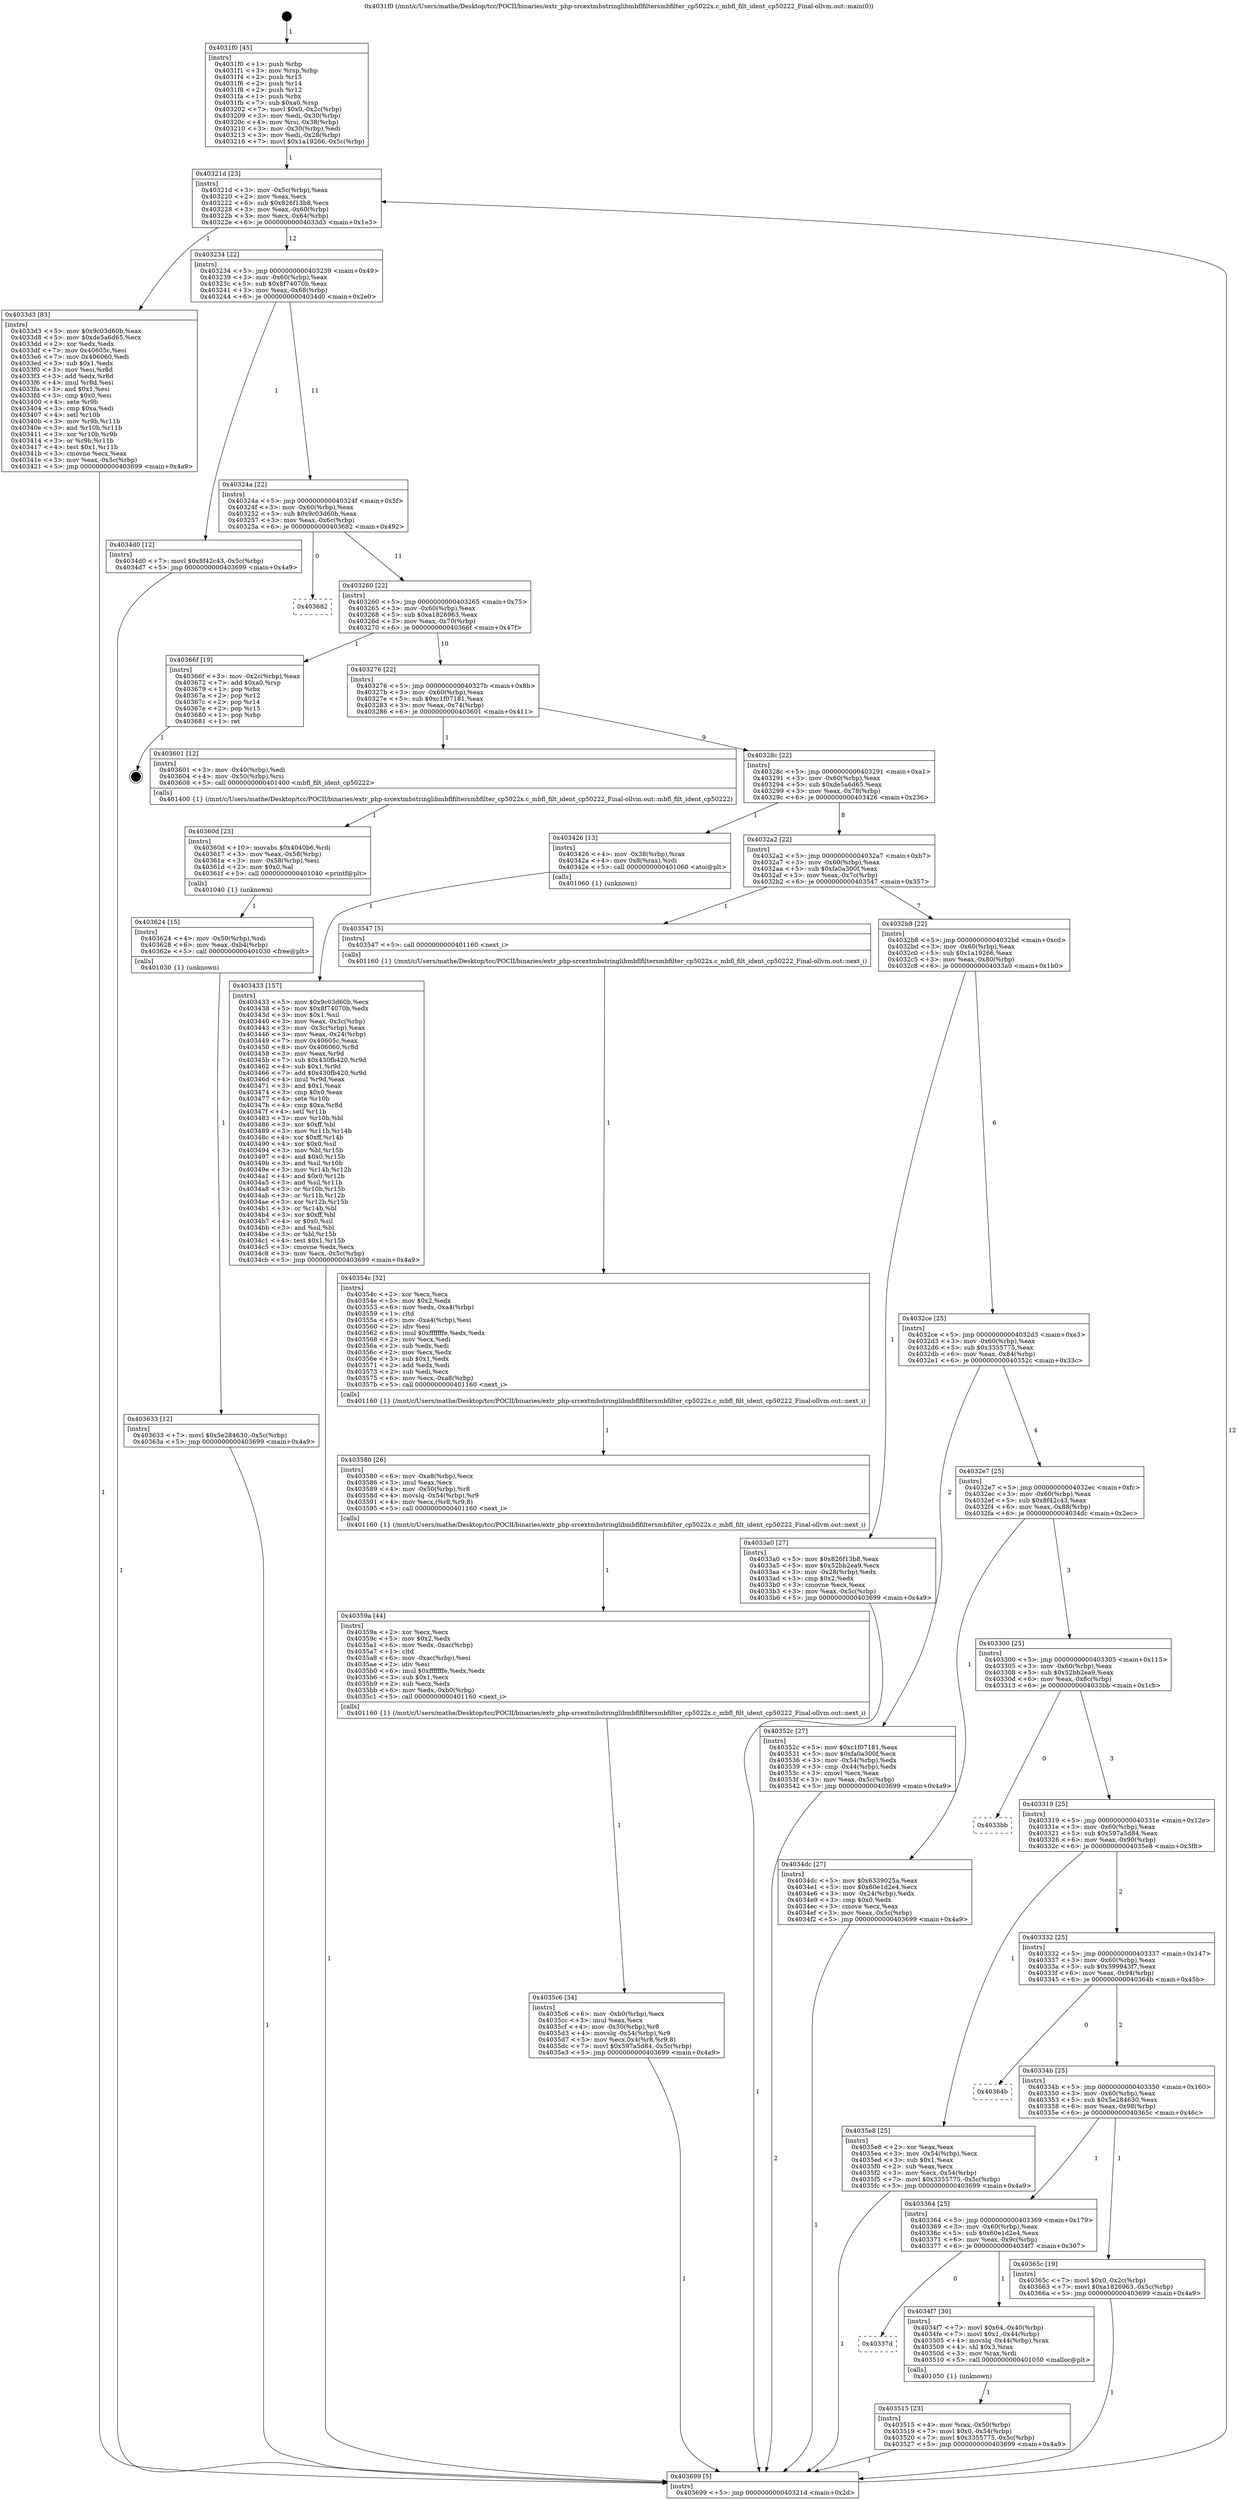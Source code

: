 digraph "0x4031f0" {
  label = "0x4031f0 (/mnt/c/Users/mathe/Desktop/tcc/POCII/binaries/extr_php-srcextmbstringlibmbflfiltersmbfilter_cp5022x.c_mbfl_filt_ident_cp50222_Final-ollvm.out::main(0))"
  labelloc = "t"
  node[shape=record]

  Entry [label="",width=0.3,height=0.3,shape=circle,fillcolor=black,style=filled]
  "0x40321d" [label="{
     0x40321d [23]\l
     | [instrs]\l
     &nbsp;&nbsp;0x40321d \<+3\>: mov -0x5c(%rbp),%eax\l
     &nbsp;&nbsp;0x403220 \<+2\>: mov %eax,%ecx\l
     &nbsp;&nbsp;0x403222 \<+6\>: sub $0x826f13b8,%ecx\l
     &nbsp;&nbsp;0x403228 \<+3\>: mov %eax,-0x60(%rbp)\l
     &nbsp;&nbsp;0x40322b \<+3\>: mov %ecx,-0x64(%rbp)\l
     &nbsp;&nbsp;0x40322e \<+6\>: je 00000000004033d3 \<main+0x1e3\>\l
  }"]
  "0x4033d3" [label="{
     0x4033d3 [83]\l
     | [instrs]\l
     &nbsp;&nbsp;0x4033d3 \<+5\>: mov $0x9c03d60b,%eax\l
     &nbsp;&nbsp;0x4033d8 \<+5\>: mov $0xde5a6d65,%ecx\l
     &nbsp;&nbsp;0x4033dd \<+2\>: xor %edx,%edx\l
     &nbsp;&nbsp;0x4033df \<+7\>: mov 0x40605c,%esi\l
     &nbsp;&nbsp;0x4033e6 \<+7\>: mov 0x406060,%edi\l
     &nbsp;&nbsp;0x4033ed \<+3\>: sub $0x1,%edx\l
     &nbsp;&nbsp;0x4033f0 \<+3\>: mov %esi,%r8d\l
     &nbsp;&nbsp;0x4033f3 \<+3\>: add %edx,%r8d\l
     &nbsp;&nbsp;0x4033f6 \<+4\>: imul %r8d,%esi\l
     &nbsp;&nbsp;0x4033fa \<+3\>: and $0x1,%esi\l
     &nbsp;&nbsp;0x4033fd \<+3\>: cmp $0x0,%esi\l
     &nbsp;&nbsp;0x403400 \<+4\>: sete %r9b\l
     &nbsp;&nbsp;0x403404 \<+3\>: cmp $0xa,%edi\l
     &nbsp;&nbsp;0x403407 \<+4\>: setl %r10b\l
     &nbsp;&nbsp;0x40340b \<+3\>: mov %r9b,%r11b\l
     &nbsp;&nbsp;0x40340e \<+3\>: and %r10b,%r11b\l
     &nbsp;&nbsp;0x403411 \<+3\>: xor %r10b,%r9b\l
     &nbsp;&nbsp;0x403414 \<+3\>: or %r9b,%r11b\l
     &nbsp;&nbsp;0x403417 \<+4\>: test $0x1,%r11b\l
     &nbsp;&nbsp;0x40341b \<+3\>: cmovne %ecx,%eax\l
     &nbsp;&nbsp;0x40341e \<+3\>: mov %eax,-0x5c(%rbp)\l
     &nbsp;&nbsp;0x403421 \<+5\>: jmp 0000000000403699 \<main+0x4a9\>\l
  }"]
  "0x403234" [label="{
     0x403234 [22]\l
     | [instrs]\l
     &nbsp;&nbsp;0x403234 \<+5\>: jmp 0000000000403239 \<main+0x49\>\l
     &nbsp;&nbsp;0x403239 \<+3\>: mov -0x60(%rbp),%eax\l
     &nbsp;&nbsp;0x40323c \<+5\>: sub $0x8f74070b,%eax\l
     &nbsp;&nbsp;0x403241 \<+3\>: mov %eax,-0x68(%rbp)\l
     &nbsp;&nbsp;0x403244 \<+6\>: je 00000000004034d0 \<main+0x2e0\>\l
  }"]
  Exit [label="",width=0.3,height=0.3,shape=circle,fillcolor=black,style=filled,peripheries=2]
  "0x4034d0" [label="{
     0x4034d0 [12]\l
     | [instrs]\l
     &nbsp;&nbsp;0x4034d0 \<+7\>: movl $0x8f42c43,-0x5c(%rbp)\l
     &nbsp;&nbsp;0x4034d7 \<+5\>: jmp 0000000000403699 \<main+0x4a9\>\l
  }"]
  "0x40324a" [label="{
     0x40324a [22]\l
     | [instrs]\l
     &nbsp;&nbsp;0x40324a \<+5\>: jmp 000000000040324f \<main+0x5f\>\l
     &nbsp;&nbsp;0x40324f \<+3\>: mov -0x60(%rbp),%eax\l
     &nbsp;&nbsp;0x403252 \<+5\>: sub $0x9c03d60b,%eax\l
     &nbsp;&nbsp;0x403257 \<+3\>: mov %eax,-0x6c(%rbp)\l
     &nbsp;&nbsp;0x40325a \<+6\>: je 0000000000403682 \<main+0x492\>\l
  }"]
  "0x403633" [label="{
     0x403633 [12]\l
     | [instrs]\l
     &nbsp;&nbsp;0x403633 \<+7\>: movl $0x5e284630,-0x5c(%rbp)\l
     &nbsp;&nbsp;0x40363a \<+5\>: jmp 0000000000403699 \<main+0x4a9\>\l
  }"]
  "0x403682" [label="{
     0x403682\l
  }", style=dashed]
  "0x403260" [label="{
     0x403260 [22]\l
     | [instrs]\l
     &nbsp;&nbsp;0x403260 \<+5\>: jmp 0000000000403265 \<main+0x75\>\l
     &nbsp;&nbsp;0x403265 \<+3\>: mov -0x60(%rbp),%eax\l
     &nbsp;&nbsp;0x403268 \<+5\>: sub $0xa1826963,%eax\l
     &nbsp;&nbsp;0x40326d \<+3\>: mov %eax,-0x70(%rbp)\l
     &nbsp;&nbsp;0x403270 \<+6\>: je 000000000040366f \<main+0x47f\>\l
  }"]
  "0x403624" [label="{
     0x403624 [15]\l
     | [instrs]\l
     &nbsp;&nbsp;0x403624 \<+4\>: mov -0x50(%rbp),%rdi\l
     &nbsp;&nbsp;0x403628 \<+6\>: mov %eax,-0xb4(%rbp)\l
     &nbsp;&nbsp;0x40362e \<+5\>: call 0000000000401030 \<free@plt\>\l
     | [calls]\l
     &nbsp;&nbsp;0x401030 \{1\} (unknown)\l
  }"]
  "0x40366f" [label="{
     0x40366f [19]\l
     | [instrs]\l
     &nbsp;&nbsp;0x40366f \<+3\>: mov -0x2c(%rbp),%eax\l
     &nbsp;&nbsp;0x403672 \<+7\>: add $0xa0,%rsp\l
     &nbsp;&nbsp;0x403679 \<+1\>: pop %rbx\l
     &nbsp;&nbsp;0x40367a \<+2\>: pop %r12\l
     &nbsp;&nbsp;0x40367c \<+2\>: pop %r14\l
     &nbsp;&nbsp;0x40367e \<+2\>: pop %r15\l
     &nbsp;&nbsp;0x403680 \<+1\>: pop %rbp\l
     &nbsp;&nbsp;0x403681 \<+1\>: ret\l
  }"]
  "0x403276" [label="{
     0x403276 [22]\l
     | [instrs]\l
     &nbsp;&nbsp;0x403276 \<+5\>: jmp 000000000040327b \<main+0x8b\>\l
     &nbsp;&nbsp;0x40327b \<+3\>: mov -0x60(%rbp),%eax\l
     &nbsp;&nbsp;0x40327e \<+5\>: sub $0xc1f07181,%eax\l
     &nbsp;&nbsp;0x403283 \<+3\>: mov %eax,-0x74(%rbp)\l
     &nbsp;&nbsp;0x403286 \<+6\>: je 0000000000403601 \<main+0x411\>\l
  }"]
  "0x40360d" [label="{
     0x40360d [23]\l
     | [instrs]\l
     &nbsp;&nbsp;0x40360d \<+10\>: movabs $0x4040b6,%rdi\l
     &nbsp;&nbsp;0x403617 \<+3\>: mov %eax,-0x58(%rbp)\l
     &nbsp;&nbsp;0x40361a \<+3\>: mov -0x58(%rbp),%esi\l
     &nbsp;&nbsp;0x40361d \<+2\>: mov $0x0,%al\l
     &nbsp;&nbsp;0x40361f \<+5\>: call 0000000000401040 \<printf@plt\>\l
     | [calls]\l
     &nbsp;&nbsp;0x401040 \{1\} (unknown)\l
  }"]
  "0x403601" [label="{
     0x403601 [12]\l
     | [instrs]\l
     &nbsp;&nbsp;0x403601 \<+3\>: mov -0x40(%rbp),%edi\l
     &nbsp;&nbsp;0x403604 \<+4\>: mov -0x50(%rbp),%rsi\l
     &nbsp;&nbsp;0x403608 \<+5\>: call 0000000000401400 \<mbfl_filt_ident_cp50222\>\l
     | [calls]\l
     &nbsp;&nbsp;0x401400 \{1\} (/mnt/c/Users/mathe/Desktop/tcc/POCII/binaries/extr_php-srcextmbstringlibmbflfiltersmbfilter_cp5022x.c_mbfl_filt_ident_cp50222_Final-ollvm.out::mbfl_filt_ident_cp50222)\l
  }"]
  "0x40328c" [label="{
     0x40328c [22]\l
     | [instrs]\l
     &nbsp;&nbsp;0x40328c \<+5\>: jmp 0000000000403291 \<main+0xa1\>\l
     &nbsp;&nbsp;0x403291 \<+3\>: mov -0x60(%rbp),%eax\l
     &nbsp;&nbsp;0x403294 \<+5\>: sub $0xde5a6d65,%eax\l
     &nbsp;&nbsp;0x403299 \<+3\>: mov %eax,-0x78(%rbp)\l
     &nbsp;&nbsp;0x40329c \<+6\>: je 0000000000403426 \<main+0x236\>\l
  }"]
  "0x4035c6" [label="{
     0x4035c6 [34]\l
     | [instrs]\l
     &nbsp;&nbsp;0x4035c6 \<+6\>: mov -0xb0(%rbp),%ecx\l
     &nbsp;&nbsp;0x4035cc \<+3\>: imul %eax,%ecx\l
     &nbsp;&nbsp;0x4035cf \<+4\>: mov -0x50(%rbp),%r8\l
     &nbsp;&nbsp;0x4035d3 \<+4\>: movslq -0x54(%rbp),%r9\l
     &nbsp;&nbsp;0x4035d7 \<+5\>: mov %ecx,0x4(%r8,%r9,8)\l
     &nbsp;&nbsp;0x4035dc \<+7\>: movl $0x597a5d84,-0x5c(%rbp)\l
     &nbsp;&nbsp;0x4035e3 \<+5\>: jmp 0000000000403699 \<main+0x4a9\>\l
  }"]
  "0x403426" [label="{
     0x403426 [13]\l
     | [instrs]\l
     &nbsp;&nbsp;0x403426 \<+4\>: mov -0x38(%rbp),%rax\l
     &nbsp;&nbsp;0x40342a \<+4\>: mov 0x8(%rax),%rdi\l
     &nbsp;&nbsp;0x40342e \<+5\>: call 0000000000401060 \<atoi@plt\>\l
     | [calls]\l
     &nbsp;&nbsp;0x401060 \{1\} (unknown)\l
  }"]
  "0x4032a2" [label="{
     0x4032a2 [22]\l
     | [instrs]\l
     &nbsp;&nbsp;0x4032a2 \<+5\>: jmp 00000000004032a7 \<main+0xb7\>\l
     &nbsp;&nbsp;0x4032a7 \<+3\>: mov -0x60(%rbp),%eax\l
     &nbsp;&nbsp;0x4032aa \<+5\>: sub $0xfa0a300f,%eax\l
     &nbsp;&nbsp;0x4032af \<+3\>: mov %eax,-0x7c(%rbp)\l
     &nbsp;&nbsp;0x4032b2 \<+6\>: je 0000000000403547 \<main+0x357\>\l
  }"]
  "0x40359a" [label="{
     0x40359a [44]\l
     | [instrs]\l
     &nbsp;&nbsp;0x40359a \<+2\>: xor %ecx,%ecx\l
     &nbsp;&nbsp;0x40359c \<+5\>: mov $0x2,%edx\l
     &nbsp;&nbsp;0x4035a1 \<+6\>: mov %edx,-0xac(%rbp)\l
     &nbsp;&nbsp;0x4035a7 \<+1\>: cltd\l
     &nbsp;&nbsp;0x4035a8 \<+6\>: mov -0xac(%rbp),%esi\l
     &nbsp;&nbsp;0x4035ae \<+2\>: idiv %esi\l
     &nbsp;&nbsp;0x4035b0 \<+6\>: imul $0xfffffffe,%edx,%edx\l
     &nbsp;&nbsp;0x4035b6 \<+3\>: sub $0x1,%ecx\l
     &nbsp;&nbsp;0x4035b9 \<+2\>: sub %ecx,%edx\l
     &nbsp;&nbsp;0x4035bb \<+6\>: mov %edx,-0xb0(%rbp)\l
     &nbsp;&nbsp;0x4035c1 \<+5\>: call 0000000000401160 \<next_i\>\l
     | [calls]\l
     &nbsp;&nbsp;0x401160 \{1\} (/mnt/c/Users/mathe/Desktop/tcc/POCII/binaries/extr_php-srcextmbstringlibmbflfiltersmbfilter_cp5022x.c_mbfl_filt_ident_cp50222_Final-ollvm.out::next_i)\l
  }"]
  "0x403547" [label="{
     0x403547 [5]\l
     | [instrs]\l
     &nbsp;&nbsp;0x403547 \<+5\>: call 0000000000401160 \<next_i\>\l
     | [calls]\l
     &nbsp;&nbsp;0x401160 \{1\} (/mnt/c/Users/mathe/Desktop/tcc/POCII/binaries/extr_php-srcextmbstringlibmbflfiltersmbfilter_cp5022x.c_mbfl_filt_ident_cp50222_Final-ollvm.out::next_i)\l
  }"]
  "0x4032b8" [label="{
     0x4032b8 [22]\l
     | [instrs]\l
     &nbsp;&nbsp;0x4032b8 \<+5\>: jmp 00000000004032bd \<main+0xcd\>\l
     &nbsp;&nbsp;0x4032bd \<+3\>: mov -0x60(%rbp),%eax\l
     &nbsp;&nbsp;0x4032c0 \<+5\>: sub $0x1a19266,%eax\l
     &nbsp;&nbsp;0x4032c5 \<+3\>: mov %eax,-0x80(%rbp)\l
     &nbsp;&nbsp;0x4032c8 \<+6\>: je 00000000004033a0 \<main+0x1b0\>\l
  }"]
  "0x403580" [label="{
     0x403580 [26]\l
     | [instrs]\l
     &nbsp;&nbsp;0x403580 \<+6\>: mov -0xa8(%rbp),%ecx\l
     &nbsp;&nbsp;0x403586 \<+3\>: imul %eax,%ecx\l
     &nbsp;&nbsp;0x403589 \<+4\>: mov -0x50(%rbp),%r8\l
     &nbsp;&nbsp;0x40358d \<+4\>: movslq -0x54(%rbp),%r9\l
     &nbsp;&nbsp;0x403591 \<+4\>: mov %ecx,(%r8,%r9,8)\l
     &nbsp;&nbsp;0x403595 \<+5\>: call 0000000000401160 \<next_i\>\l
     | [calls]\l
     &nbsp;&nbsp;0x401160 \{1\} (/mnt/c/Users/mathe/Desktop/tcc/POCII/binaries/extr_php-srcextmbstringlibmbflfiltersmbfilter_cp5022x.c_mbfl_filt_ident_cp50222_Final-ollvm.out::next_i)\l
  }"]
  "0x4033a0" [label="{
     0x4033a0 [27]\l
     | [instrs]\l
     &nbsp;&nbsp;0x4033a0 \<+5\>: mov $0x826f13b8,%eax\l
     &nbsp;&nbsp;0x4033a5 \<+5\>: mov $0x52bb2ea9,%ecx\l
     &nbsp;&nbsp;0x4033aa \<+3\>: mov -0x28(%rbp),%edx\l
     &nbsp;&nbsp;0x4033ad \<+3\>: cmp $0x2,%edx\l
     &nbsp;&nbsp;0x4033b0 \<+3\>: cmovne %ecx,%eax\l
     &nbsp;&nbsp;0x4033b3 \<+3\>: mov %eax,-0x5c(%rbp)\l
     &nbsp;&nbsp;0x4033b6 \<+5\>: jmp 0000000000403699 \<main+0x4a9\>\l
  }"]
  "0x4032ce" [label="{
     0x4032ce [25]\l
     | [instrs]\l
     &nbsp;&nbsp;0x4032ce \<+5\>: jmp 00000000004032d3 \<main+0xe3\>\l
     &nbsp;&nbsp;0x4032d3 \<+3\>: mov -0x60(%rbp),%eax\l
     &nbsp;&nbsp;0x4032d6 \<+5\>: sub $0x3355775,%eax\l
     &nbsp;&nbsp;0x4032db \<+6\>: mov %eax,-0x84(%rbp)\l
     &nbsp;&nbsp;0x4032e1 \<+6\>: je 000000000040352c \<main+0x33c\>\l
  }"]
  "0x403699" [label="{
     0x403699 [5]\l
     | [instrs]\l
     &nbsp;&nbsp;0x403699 \<+5\>: jmp 000000000040321d \<main+0x2d\>\l
  }"]
  "0x4031f0" [label="{
     0x4031f0 [45]\l
     | [instrs]\l
     &nbsp;&nbsp;0x4031f0 \<+1\>: push %rbp\l
     &nbsp;&nbsp;0x4031f1 \<+3\>: mov %rsp,%rbp\l
     &nbsp;&nbsp;0x4031f4 \<+2\>: push %r15\l
     &nbsp;&nbsp;0x4031f6 \<+2\>: push %r14\l
     &nbsp;&nbsp;0x4031f8 \<+2\>: push %r12\l
     &nbsp;&nbsp;0x4031fa \<+1\>: push %rbx\l
     &nbsp;&nbsp;0x4031fb \<+7\>: sub $0xa0,%rsp\l
     &nbsp;&nbsp;0x403202 \<+7\>: movl $0x0,-0x2c(%rbp)\l
     &nbsp;&nbsp;0x403209 \<+3\>: mov %edi,-0x30(%rbp)\l
     &nbsp;&nbsp;0x40320c \<+4\>: mov %rsi,-0x38(%rbp)\l
     &nbsp;&nbsp;0x403210 \<+3\>: mov -0x30(%rbp),%edi\l
     &nbsp;&nbsp;0x403213 \<+3\>: mov %edi,-0x28(%rbp)\l
     &nbsp;&nbsp;0x403216 \<+7\>: movl $0x1a19266,-0x5c(%rbp)\l
  }"]
  "0x403433" [label="{
     0x403433 [157]\l
     | [instrs]\l
     &nbsp;&nbsp;0x403433 \<+5\>: mov $0x9c03d60b,%ecx\l
     &nbsp;&nbsp;0x403438 \<+5\>: mov $0x8f74070b,%edx\l
     &nbsp;&nbsp;0x40343d \<+3\>: mov $0x1,%sil\l
     &nbsp;&nbsp;0x403440 \<+3\>: mov %eax,-0x3c(%rbp)\l
     &nbsp;&nbsp;0x403443 \<+3\>: mov -0x3c(%rbp),%eax\l
     &nbsp;&nbsp;0x403446 \<+3\>: mov %eax,-0x24(%rbp)\l
     &nbsp;&nbsp;0x403449 \<+7\>: mov 0x40605c,%eax\l
     &nbsp;&nbsp;0x403450 \<+8\>: mov 0x406060,%r8d\l
     &nbsp;&nbsp;0x403458 \<+3\>: mov %eax,%r9d\l
     &nbsp;&nbsp;0x40345b \<+7\>: sub $0x430fb420,%r9d\l
     &nbsp;&nbsp;0x403462 \<+4\>: sub $0x1,%r9d\l
     &nbsp;&nbsp;0x403466 \<+7\>: add $0x430fb420,%r9d\l
     &nbsp;&nbsp;0x40346d \<+4\>: imul %r9d,%eax\l
     &nbsp;&nbsp;0x403471 \<+3\>: and $0x1,%eax\l
     &nbsp;&nbsp;0x403474 \<+3\>: cmp $0x0,%eax\l
     &nbsp;&nbsp;0x403477 \<+4\>: sete %r10b\l
     &nbsp;&nbsp;0x40347b \<+4\>: cmp $0xa,%r8d\l
     &nbsp;&nbsp;0x40347f \<+4\>: setl %r11b\l
     &nbsp;&nbsp;0x403483 \<+3\>: mov %r10b,%bl\l
     &nbsp;&nbsp;0x403486 \<+3\>: xor $0xff,%bl\l
     &nbsp;&nbsp;0x403489 \<+3\>: mov %r11b,%r14b\l
     &nbsp;&nbsp;0x40348c \<+4\>: xor $0xff,%r14b\l
     &nbsp;&nbsp;0x403490 \<+4\>: xor $0x0,%sil\l
     &nbsp;&nbsp;0x403494 \<+3\>: mov %bl,%r15b\l
     &nbsp;&nbsp;0x403497 \<+4\>: and $0x0,%r15b\l
     &nbsp;&nbsp;0x40349b \<+3\>: and %sil,%r10b\l
     &nbsp;&nbsp;0x40349e \<+3\>: mov %r14b,%r12b\l
     &nbsp;&nbsp;0x4034a1 \<+4\>: and $0x0,%r12b\l
     &nbsp;&nbsp;0x4034a5 \<+3\>: and %sil,%r11b\l
     &nbsp;&nbsp;0x4034a8 \<+3\>: or %r10b,%r15b\l
     &nbsp;&nbsp;0x4034ab \<+3\>: or %r11b,%r12b\l
     &nbsp;&nbsp;0x4034ae \<+3\>: xor %r12b,%r15b\l
     &nbsp;&nbsp;0x4034b1 \<+3\>: or %r14b,%bl\l
     &nbsp;&nbsp;0x4034b4 \<+3\>: xor $0xff,%bl\l
     &nbsp;&nbsp;0x4034b7 \<+4\>: or $0x0,%sil\l
     &nbsp;&nbsp;0x4034bb \<+3\>: and %sil,%bl\l
     &nbsp;&nbsp;0x4034be \<+3\>: or %bl,%r15b\l
     &nbsp;&nbsp;0x4034c1 \<+4\>: test $0x1,%r15b\l
     &nbsp;&nbsp;0x4034c5 \<+3\>: cmovne %edx,%ecx\l
     &nbsp;&nbsp;0x4034c8 \<+3\>: mov %ecx,-0x5c(%rbp)\l
     &nbsp;&nbsp;0x4034cb \<+5\>: jmp 0000000000403699 \<main+0x4a9\>\l
  }"]
  "0x40354c" [label="{
     0x40354c [52]\l
     | [instrs]\l
     &nbsp;&nbsp;0x40354c \<+2\>: xor %ecx,%ecx\l
     &nbsp;&nbsp;0x40354e \<+5\>: mov $0x2,%edx\l
     &nbsp;&nbsp;0x403553 \<+6\>: mov %edx,-0xa4(%rbp)\l
     &nbsp;&nbsp;0x403559 \<+1\>: cltd\l
     &nbsp;&nbsp;0x40355a \<+6\>: mov -0xa4(%rbp),%esi\l
     &nbsp;&nbsp;0x403560 \<+2\>: idiv %esi\l
     &nbsp;&nbsp;0x403562 \<+6\>: imul $0xfffffffe,%edx,%edx\l
     &nbsp;&nbsp;0x403568 \<+2\>: mov %ecx,%edi\l
     &nbsp;&nbsp;0x40356a \<+2\>: sub %edx,%edi\l
     &nbsp;&nbsp;0x40356c \<+2\>: mov %ecx,%edx\l
     &nbsp;&nbsp;0x40356e \<+3\>: sub $0x1,%edx\l
     &nbsp;&nbsp;0x403571 \<+2\>: add %edx,%edi\l
     &nbsp;&nbsp;0x403573 \<+2\>: sub %edi,%ecx\l
     &nbsp;&nbsp;0x403575 \<+6\>: mov %ecx,-0xa8(%rbp)\l
     &nbsp;&nbsp;0x40357b \<+5\>: call 0000000000401160 \<next_i\>\l
     | [calls]\l
     &nbsp;&nbsp;0x401160 \{1\} (/mnt/c/Users/mathe/Desktop/tcc/POCII/binaries/extr_php-srcextmbstringlibmbflfiltersmbfilter_cp5022x.c_mbfl_filt_ident_cp50222_Final-ollvm.out::next_i)\l
  }"]
  "0x40352c" [label="{
     0x40352c [27]\l
     | [instrs]\l
     &nbsp;&nbsp;0x40352c \<+5\>: mov $0xc1f07181,%eax\l
     &nbsp;&nbsp;0x403531 \<+5\>: mov $0xfa0a300f,%ecx\l
     &nbsp;&nbsp;0x403536 \<+3\>: mov -0x54(%rbp),%edx\l
     &nbsp;&nbsp;0x403539 \<+3\>: cmp -0x44(%rbp),%edx\l
     &nbsp;&nbsp;0x40353c \<+3\>: cmovl %ecx,%eax\l
     &nbsp;&nbsp;0x40353f \<+3\>: mov %eax,-0x5c(%rbp)\l
     &nbsp;&nbsp;0x403542 \<+5\>: jmp 0000000000403699 \<main+0x4a9\>\l
  }"]
  "0x4032e7" [label="{
     0x4032e7 [25]\l
     | [instrs]\l
     &nbsp;&nbsp;0x4032e7 \<+5\>: jmp 00000000004032ec \<main+0xfc\>\l
     &nbsp;&nbsp;0x4032ec \<+3\>: mov -0x60(%rbp),%eax\l
     &nbsp;&nbsp;0x4032ef \<+5\>: sub $0x8f42c43,%eax\l
     &nbsp;&nbsp;0x4032f4 \<+6\>: mov %eax,-0x88(%rbp)\l
     &nbsp;&nbsp;0x4032fa \<+6\>: je 00000000004034dc \<main+0x2ec\>\l
  }"]
  "0x403515" [label="{
     0x403515 [23]\l
     | [instrs]\l
     &nbsp;&nbsp;0x403515 \<+4\>: mov %rax,-0x50(%rbp)\l
     &nbsp;&nbsp;0x403519 \<+7\>: movl $0x0,-0x54(%rbp)\l
     &nbsp;&nbsp;0x403520 \<+7\>: movl $0x3355775,-0x5c(%rbp)\l
     &nbsp;&nbsp;0x403527 \<+5\>: jmp 0000000000403699 \<main+0x4a9\>\l
  }"]
  "0x4034dc" [label="{
     0x4034dc [27]\l
     | [instrs]\l
     &nbsp;&nbsp;0x4034dc \<+5\>: mov $0x6339025a,%eax\l
     &nbsp;&nbsp;0x4034e1 \<+5\>: mov $0x60e1d2e4,%ecx\l
     &nbsp;&nbsp;0x4034e6 \<+3\>: mov -0x24(%rbp),%edx\l
     &nbsp;&nbsp;0x4034e9 \<+3\>: cmp $0x0,%edx\l
     &nbsp;&nbsp;0x4034ec \<+3\>: cmove %ecx,%eax\l
     &nbsp;&nbsp;0x4034ef \<+3\>: mov %eax,-0x5c(%rbp)\l
     &nbsp;&nbsp;0x4034f2 \<+5\>: jmp 0000000000403699 \<main+0x4a9\>\l
  }"]
  "0x403300" [label="{
     0x403300 [25]\l
     | [instrs]\l
     &nbsp;&nbsp;0x403300 \<+5\>: jmp 0000000000403305 \<main+0x115\>\l
     &nbsp;&nbsp;0x403305 \<+3\>: mov -0x60(%rbp),%eax\l
     &nbsp;&nbsp;0x403308 \<+5\>: sub $0x52bb2ea9,%eax\l
     &nbsp;&nbsp;0x40330d \<+6\>: mov %eax,-0x8c(%rbp)\l
     &nbsp;&nbsp;0x403313 \<+6\>: je 00000000004033bb \<main+0x1cb\>\l
  }"]
  "0x40337d" [label="{
     0x40337d\l
  }", style=dashed]
  "0x4033bb" [label="{
     0x4033bb\l
  }", style=dashed]
  "0x403319" [label="{
     0x403319 [25]\l
     | [instrs]\l
     &nbsp;&nbsp;0x403319 \<+5\>: jmp 000000000040331e \<main+0x12e\>\l
     &nbsp;&nbsp;0x40331e \<+3\>: mov -0x60(%rbp),%eax\l
     &nbsp;&nbsp;0x403321 \<+5\>: sub $0x597a5d84,%eax\l
     &nbsp;&nbsp;0x403326 \<+6\>: mov %eax,-0x90(%rbp)\l
     &nbsp;&nbsp;0x40332c \<+6\>: je 00000000004035e8 \<main+0x3f8\>\l
  }"]
  "0x4034f7" [label="{
     0x4034f7 [30]\l
     | [instrs]\l
     &nbsp;&nbsp;0x4034f7 \<+7\>: movl $0x64,-0x40(%rbp)\l
     &nbsp;&nbsp;0x4034fe \<+7\>: movl $0x1,-0x44(%rbp)\l
     &nbsp;&nbsp;0x403505 \<+4\>: movslq -0x44(%rbp),%rax\l
     &nbsp;&nbsp;0x403509 \<+4\>: shl $0x3,%rax\l
     &nbsp;&nbsp;0x40350d \<+3\>: mov %rax,%rdi\l
     &nbsp;&nbsp;0x403510 \<+5\>: call 0000000000401050 \<malloc@plt\>\l
     | [calls]\l
     &nbsp;&nbsp;0x401050 \{1\} (unknown)\l
  }"]
  "0x4035e8" [label="{
     0x4035e8 [25]\l
     | [instrs]\l
     &nbsp;&nbsp;0x4035e8 \<+2\>: xor %eax,%eax\l
     &nbsp;&nbsp;0x4035ea \<+3\>: mov -0x54(%rbp),%ecx\l
     &nbsp;&nbsp;0x4035ed \<+3\>: sub $0x1,%eax\l
     &nbsp;&nbsp;0x4035f0 \<+2\>: sub %eax,%ecx\l
     &nbsp;&nbsp;0x4035f2 \<+3\>: mov %ecx,-0x54(%rbp)\l
     &nbsp;&nbsp;0x4035f5 \<+7\>: movl $0x3355775,-0x5c(%rbp)\l
     &nbsp;&nbsp;0x4035fc \<+5\>: jmp 0000000000403699 \<main+0x4a9\>\l
  }"]
  "0x403332" [label="{
     0x403332 [25]\l
     | [instrs]\l
     &nbsp;&nbsp;0x403332 \<+5\>: jmp 0000000000403337 \<main+0x147\>\l
     &nbsp;&nbsp;0x403337 \<+3\>: mov -0x60(%rbp),%eax\l
     &nbsp;&nbsp;0x40333a \<+5\>: sub $0x599943f7,%eax\l
     &nbsp;&nbsp;0x40333f \<+6\>: mov %eax,-0x94(%rbp)\l
     &nbsp;&nbsp;0x403345 \<+6\>: je 000000000040364b \<main+0x45b\>\l
  }"]
  "0x403364" [label="{
     0x403364 [25]\l
     | [instrs]\l
     &nbsp;&nbsp;0x403364 \<+5\>: jmp 0000000000403369 \<main+0x179\>\l
     &nbsp;&nbsp;0x403369 \<+3\>: mov -0x60(%rbp),%eax\l
     &nbsp;&nbsp;0x40336c \<+5\>: sub $0x60e1d2e4,%eax\l
     &nbsp;&nbsp;0x403371 \<+6\>: mov %eax,-0x9c(%rbp)\l
     &nbsp;&nbsp;0x403377 \<+6\>: je 00000000004034f7 \<main+0x307\>\l
  }"]
  "0x40364b" [label="{
     0x40364b\l
  }", style=dashed]
  "0x40334b" [label="{
     0x40334b [25]\l
     | [instrs]\l
     &nbsp;&nbsp;0x40334b \<+5\>: jmp 0000000000403350 \<main+0x160\>\l
     &nbsp;&nbsp;0x403350 \<+3\>: mov -0x60(%rbp),%eax\l
     &nbsp;&nbsp;0x403353 \<+5\>: sub $0x5e284630,%eax\l
     &nbsp;&nbsp;0x403358 \<+6\>: mov %eax,-0x98(%rbp)\l
     &nbsp;&nbsp;0x40335e \<+6\>: je 000000000040365c \<main+0x46c\>\l
  }"]
  "0x40365c" [label="{
     0x40365c [19]\l
     | [instrs]\l
     &nbsp;&nbsp;0x40365c \<+7\>: movl $0x0,-0x2c(%rbp)\l
     &nbsp;&nbsp;0x403663 \<+7\>: movl $0xa1826963,-0x5c(%rbp)\l
     &nbsp;&nbsp;0x40366a \<+5\>: jmp 0000000000403699 \<main+0x4a9\>\l
  }"]
  Entry -> "0x4031f0" [label=" 1"]
  "0x40321d" -> "0x4033d3" [label=" 1"]
  "0x40321d" -> "0x403234" [label=" 12"]
  "0x40366f" -> Exit [label=" 1"]
  "0x403234" -> "0x4034d0" [label=" 1"]
  "0x403234" -> "0x40324a" [label=" 11"]
  "0x40365c" -> "0x403699" [label=" 1"]
  "0x40324a" -> "0x403682" [label=" 0"]
  "0x40324a" -> "0x403260" [label=" 11"]
  "0x403633" -> "0x403699" [label=" 1"]
  "0x403260" -> "0x40366f" [label=" 1"]
  "0x403260" -> "0x403276" [label=" 10"]
  "0x403624" -> "0x403633" [label=" 1"]
  "0x403276" -> "0x403601" [label=" 1"]
  "0x403276" -> "0x40328c" [label=" 9"]
  "0x40360d" -> "0x403624" [label=" 1"]
  "0x40328c" -> "0x403426" [label=" 1"]
  "0x40328c" -> "0x4032a2" [label=" 8"]
  "0x403601" -> "0x40360d" [label=" 1"]
  "0x4032a2" -> "0x403547" [label=" 1"]
  "0x4032a2" -> "0x4032b8" [label=" 7"]
  "0x4035e8" -> "0x403699" [label=" 1"]
  "0x4032b8" -> "0x4033a0" [label=" 1"]
  "0x4032b8" -> "0x4032ce" [label=" 6"]
  "0x4033a0" -> "0x403699" [label=" 1"]
  "0x4031f0" -> "0x40321d" [label=" 1"]
  "0x403699" -> "0x40321d" [label=" 12"]
  "0x4033d3" -> "0x403699" [label=" 1"]
  "0x403426" -> "0x403433" [label=" 1"]
  "0x403433" -> "0x403699" [label=" 1"]
  "0x4034d0" -> "0x403699" [label=" 1"]
  "0x4035c6" -> "0x403699" [label=" 1"]
  "0x4032ce" -> "0x40352c" [label=" 2"]
  "0x4032ce" -> "0x4032e7" [label=" 4"]
  "0x40359a" -> "0x4035c6" [label=" 1"]
  "0x4032e7" -> "0x4034dc" [label=" 1"]
  "0x4032e7" -> "0x403300" [label=" 3"]
  "0x4034dc" -> "0x403699" [label=" 1"]
  "0x403580" -> "0x40359a" [label=" 1"]
  "0x403300" -> "0x4033bb" [label=" 0"]
  "0x403300" -> "0x403319" [label=" 3"]
  "0x40354c" -> "0x403580" [label=" 1"]
  "0x403319" -> "0x4035e8" [label=" 1"]
  "0x403319" -> "0x403332" [label=" 2"]
  "0x403547" -> "0x40354c" [label=" 1"]
  "0x403332" -> "0x40364b" [label=" 0"]
  "0x403332" -> "0x40334b" [label=" 2"]
  "0x403515" -> "0x403699" [label=" 1"]
  "0x40334b" -> "0x40365c" [label=" 1"]
  "0x40334b" -> "0x403364" [label=" 1"]
  "0x40352c" -> "0x403699" [label=" 2"]
  "0x403364" -> "0x4034f7" [label=" 1"]
  "0x403364" -> "0x40337d" [label=" 0"]
  "0x4034f7" -> "0x403515" [label=" 1"]
}
